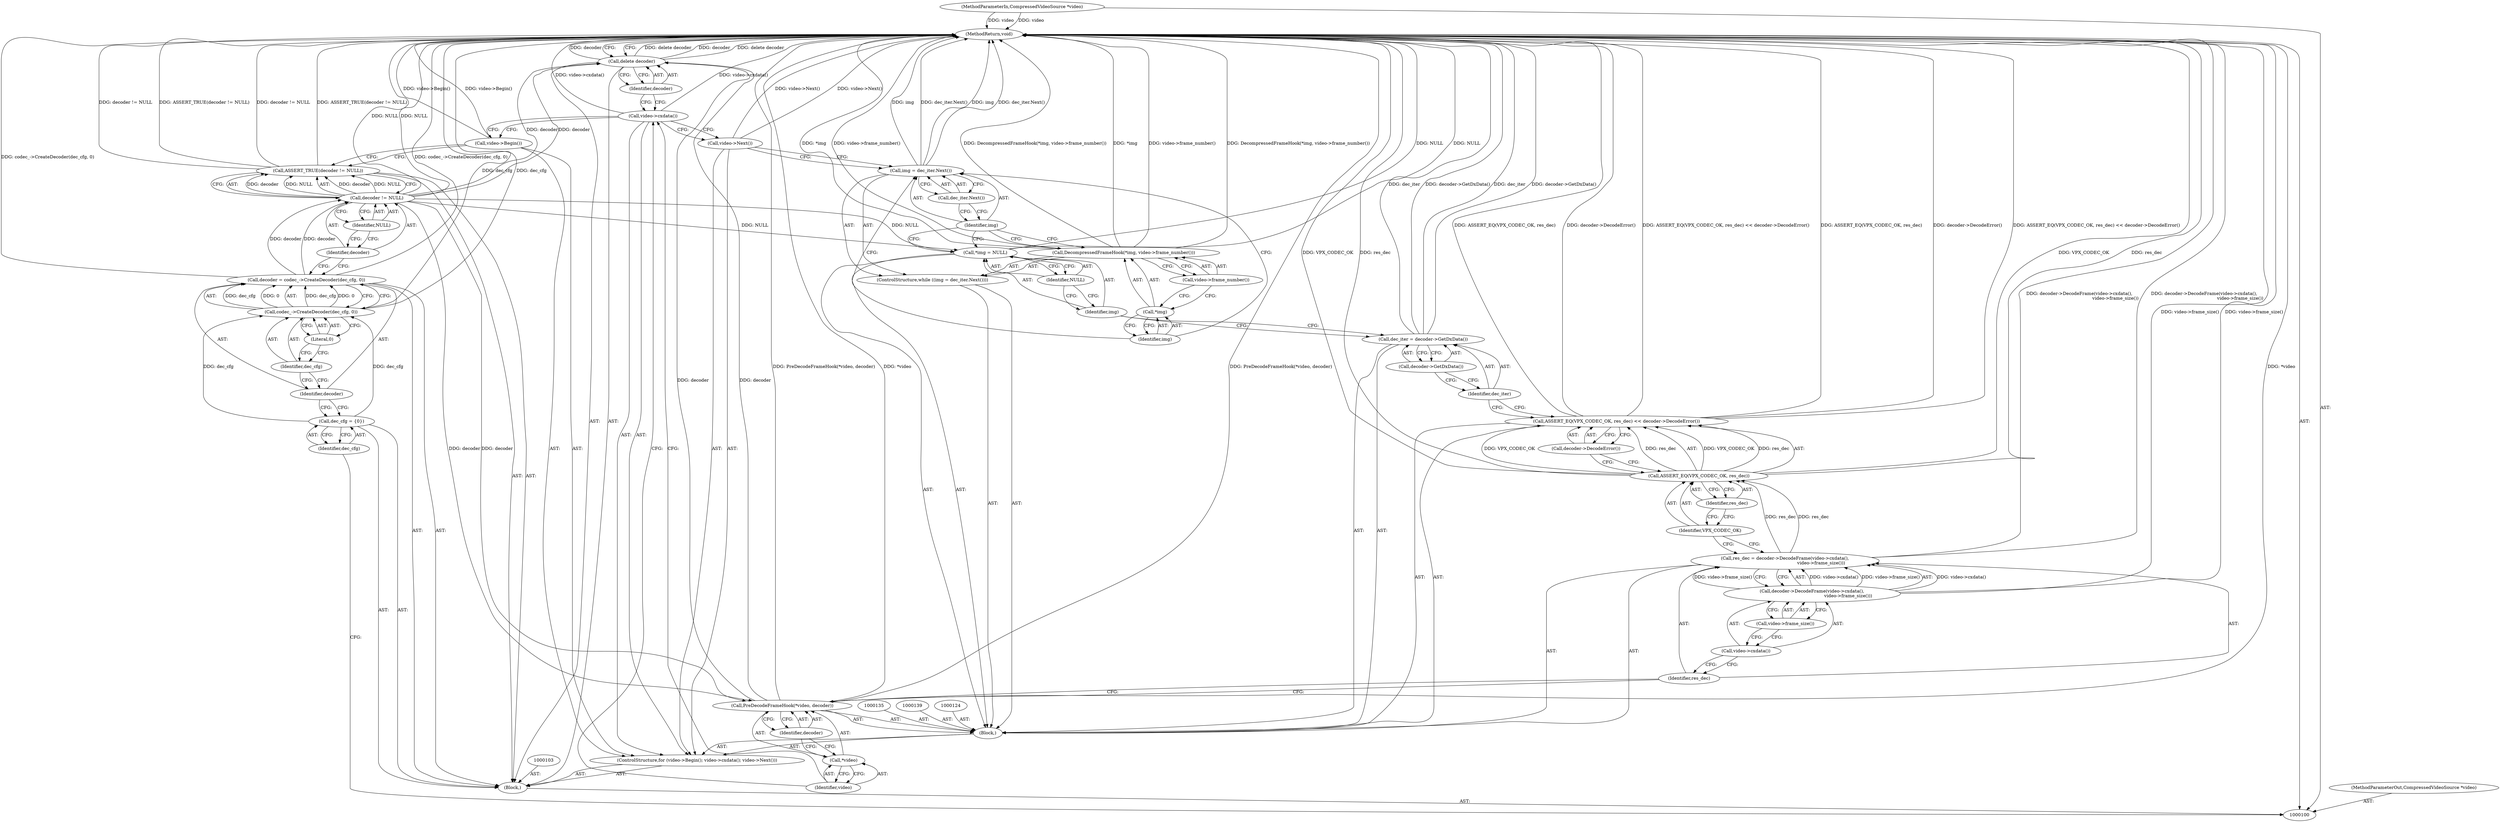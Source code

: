 digraph "1_Android_5a9753fca56f0eeb9f61e342b2fccffc364f9426_60" {
"1000153" [label="(MethodReturn,void)"];
"1000101" [label="(MethodParameterIn,CompressedVideoSource *video)"];
"1000239" [label="(MethodParameterOut,CompressedVideoSource *video)"];
"1000102" [label="(Block,)"];
"1000132" [label="(Identifier,VPX_CODEC_OK)"];
"1000133" [label="(Identifier,res_dec)"];
"1000130" [label="(Call,ASSERT_EQ(VPX_CODEC_OK, res_dec) << decoder->DecodeError())"];
"1000131" [label="(Call,ASSERT_EQ(VPX_CODEC_OK, res_dec))"];
"1000134" [label="(Call,decoder->DecodeError())"];
"1000136" [label="(Call,dec_iter = decoder->GetDxData())"];
"1000137" [label="(Identifier,dec_iter)"];
"1000138" [label="(Call,decoder->GetDxData())"];
"1000140" [label="(Call,*img = NULL)"];
"1000141" [label="(Identifier,img)"];
"1000142" [label="(Identifier,NULL)"];
"1000119" [label="(Block,)"];
"1000144" [label="(Call,img = dec_iter.Next())"];
"1000145" [label="(Identifier,img)"];
"1000146" [label="(Call,dec_iter.Next())"];
"1000143" [label="(ControlStructure,while ((img = dec_iter.Next())))"];
"1000148" [label="(Call,*img)"];
"1000149" [label="(Identifier,img)"];
"1000150" [label="(Call,video->frame_number())"];
"1000147" [label="(Call,DecompressedFrameHook(*img, video->frame_number()))"];
"1000152" [label="(Identifier,decoder)"];
"1000151" [label="(Call,delete decoder)"];
"1000104" [label="(Call,dec_cfg = {0})"];
"1000105" [label="(Identifier,dec_cfg)"];
"1000106" [label="(Call,decoder = codec_->CreateDecoder(dec_cfg, 0))"];
"1000107" [label="(Identifier,decoder)"];
"1000108" [label="(Call,codec_->CreateDecoder(dec_cfg, 0))"];
"1000109" [label="(Identifier,dec_cfg)"];
"1000110" [label="(Literal,0)"];
"1000112" [label="(Call,decoder != NULL)"];
"1000113" [label="(Identifier,decoder)"];
"1000114" [label="(Identifier,NULL)"];
"1000111" [label="(Call,ASSERT_TRUE(decoder != NULL))"];
"1000115" [label="(ControlStructure,for (video->Begin(); video->cxdata(); video->Next()))"];
"1000117" [label="(Call,video->cxdata())"];
"1000118" [label="(Call,video->Next())"];
"1000116" [label="(Call,video->Begin())"];
"1000121" [label="(Call,*video)"];
"1000122" [label="(Identifier,video)"];
"1000123" [label="(Identifier,decoder)"];
"1000120" [label="(Call,PreDecodeFrameHook(*video, decoder))"];
"1000125" [label="(Call,res_dec = decoder->DecodeFrame(video->cxdata(),\n                                                   video->frame_size()))"];
"1000126" [label="(Identifier,res_dec)"];
"1000127" [label="(Call,decoder->DecodeFrame(video->cxdata(),\n                                                   video->frame_size()))"];
"1000128" [label="(Call,video->cxdata())"];
"1000129" [label="(Call,video->frame_size())"];
"1000153" -> "1000100"  [label="AST: "];
"1000153" -> "1000151"  [label="CFG: "];
"1000117" -> "1000153"  [label="DDG: video->cxdata()"];
"1000130" -> "1000153"  [label="DDG: ASSERT_EQ(VPX_CODEC_OK, res_dec) << decoder->DecodeError()"];
"1000130" -> "1000153"  [label="DDG: ASSERT_EQ(VPX_CODEC_OK, res_dec)"];
"1000130" -> "1000153"  [label="DDG: decoder->DecodeError()"];
"1000140" -> "1000153"  [label="DDG: NULL"];
"1000106" -> "1000153"  [label="DDG: codec_->CreateDecoder(dec_cfg, 0)"];
"1000151" -> "1000153"  [label="DDG: delete decoder"];
"1000151" -> "1000153"  [label="DDG: decoder"];
"1000112" -> "1000153"  [label="DDG: NULL"];
"1000131" -> "1000153"  [label="DDG: VPX_CODEC_OK"];
"1000131" -> "1000153"  [label="DDG: res_dec"];
"1000120" -> "1000153"  [label="DDG: *video"];
"1000120" -> "1000153"  [label="DDG: PreDecodeFrameHook(*video, decoder)"];
"1000147" -> "1000153"  [label="DDG: *img"];
"1000147" -> "1000153"  [label="DDG: video->frame_number()"];
"1000147" -> "1000153"  [label="DDG: DecompressedFrameHook(*img, video->frame_number())"];
"1000125" -> "1000153"  [label="DDG: decoder->DecodeFrame(video->cxdata(),\n                                                   video->frame_size())"];
"1000118" -> "1000153"  [label="DDG: video->Next()"];
"1000136" -> "1000153"  [label="DDG: decoder->GetDxData()"];
"1000136" -> "1000153"  [label="DDG: dec_iter"];
"1000144" -> "1000153"  [label="DDG: dec_iter.Next()"];
"1000144" -> "1000153"  [label="DDG: img"];
"1000127" -> "1000153"  [label="DDG: video->frame_size()"];
"1000111" -> "1000153"  [label="DDG: decoder != NULL"];
"1000111" -> "1000153"  [label="DDG: ASSERT_TRUE(decoder != NULL)"];
"1000101" -> "1000153"  [label="DDG: video"];
"1000116" -> "1000153"  [label="DDG: video->Begin()"];
"1000108" -> "1000153"  [label="DDG: dec_cfg"];
"1000101" -> "1000100"  [label="AST: "];
"1000101" -> "1000153"  [label="DDG: video"];
"1000239" -> "1000100"  [label="AST: "];
"1000102" -> "1000100"  [label="AST: "];
"1000103" -> "1000102"  [label="AST: "];
"1000104" -> "1000102"  [label="AST: "];
"1000106" -> "1000102"  [label="AST: "];
"1000111" -> "1000102"  [label="AST: "];
"1000115" -> "1000102"  [label="AST: "];
"1000151" -> "1000102"  [label="AST: "];
"1000132" -> "1000131"  [label="AST: "];
"1000132" -> "1000125"  [label="CFG: "];
"1000133" -> "1000132"  [label="CFG: "];
"1000133" -> "1000131"  [label="AST: "];
"1000133" -> "1000132"  [label="CFG: "];
"1000131" -> "1000133"  [label="CFG: "];
"1000130" -> "1000119"  [label="AST: "];
"1000130" -> "1000134"  [label="CFG: "];
"1000131" -> "1000130"  [label="AST: "];
"1000134" -> "1000130"  [label="AST: "];
"1000137" -> "1000130"  [label="CFG: "];
"1000130" -> "1000153"  [label="DDG: ASSERT_EQ(VPX_CODEC_OK, res_dec) << decoder->DecodeError()"];
"1000130" -> "1000153"  [label="DDG: ASSERT_EQ(VPX_CODEC_OK, res_dec)"];
"1000130" -> "1000153"  [label="DDG: decoder->DecodeError()"];
"1000131" -> "1000130"  [label="DDG: VPX_CODEC_OK"];
"1000131" -> "1000130"  [label="DDG: res_dec"];
"1000131" -> "1000130"  [label="AST: "];
"1000131" -> "1000133"  [label="CFG: "];
"1000132" -> "1000131"  [label="AST: "];
"1000133" -> "1000131"  [label="AST: "];
"1000134" -> "1000131"  [label="CFG: "];
"1000131" -> "1000153"  [label="DDG: VPX_CODEC_OK"];
"1000131" -> "1000153"  [label="DDG: res_dec"];
"1000131" -> "1000130"  [label="DDG: VPX_CODEC_OK"];
"1000131" -> "1000130"  [label="DDG: res_dec"];
"1000125" -> "1000131"  [label="DDG: res_dec"];
"1000134" -> "1000130"  [label="AST: "];
"1000134" -> "1000131"  [label="CFG: "];
"1000130" -> "1000134"  [label="CFG: "];
"1000136" -> "1000119"  [label="AST: "];
"1000136" -> "1000138"  [label="CFG: "];
"1000137" -> "1000136"  [label="AST: "];
"1000138" -> "1000136"  [label="AST: "];
"1000141" -> "1000136"  [label="CFG: "];
"1000136" -> "1000153"  [label="DDG: decoder->GetDxData()"];
"1000136" -> "1000153"  [label="DDG: dec_iter"];
"1000137" -> "1000136"  [label="AST: "];
"1000137" -> "1000130"  [label="CFG: "];
"1000138" -> "1000137"  [label="CFG: "];
"1000138" -> "1000136"  [label="AST: "];
"1000138" -> "1000137"  [label="CFG: "];
"1000136" -> "1000138"  [label="CFG: "];
"1000140" -> "1000119"  [label="AST: "];
"1000140" -> "1000142"  [label="CFG: "];
"1000141" -> "1000140"  [label="AST: "];
"1000142" -> "1000140"  [label="AST: "];
"1000145" -> "1000140"  [label="CFG: "];
"1000140" -> "1000153"  [label="DDG: NULL"];
"1000112" -> "1000140"  [label="DDG: NULL"];
"1000141" -> "1000140"  [label="AST: "];
"1000141" -> "1000136"  [label="CFG: "];
"1000142" -> "1000141"  [label="CFG: "];
"1000142" -> "1000140"  [label="AST: "];
"1000142" -> "1000141"  [label="CFG: "];
"1000140" -> "1000142"  [label="CFG: "];
"1000119" -> "1000115"  [label="AST: "];
"1000120" -> "1000119"  [label="AST: "];
"1000124" -> "1000119"  [label="AST: "];
"1000125" -> "1000119"  [label="AST: "];
"1000130" -> "1000119"  [label="AST: "];
"1000135" -> "1000119"  [label="AST: "];
"1000136" -> "1000119"  [label="AST: "];
"1000139" -> "1000119"  [label="AST: "];
"1000140" -> "1000119"  [label="AST: "];
"1000143" -> "1000119"  [label="AST: "];
"1000144" -> "1000143"  [label="AST: "];
"1000144" -> "1000146"  [label="CFG: "];
"1000145" -> "1000144"  [label="AST: "];
"1000146" -> "1000144"  [label="AST: "];
"1000149" -> "1000144"  [label="CFG: "];
"1000118" -> "1000144"  [label="CFG: "];
"1000144" -> "1000153"  [label="DDG: dec_iter.Next()"];
"1000144" -> "1000153"  [label="DDG: img"];
"1000145" -> "1000144"  [label="AST: "];
"1000145" -> "1000147"  [label="CFG: "];
"1000145" -> "1000140"  [label="CFG: "];
"1000146" -> "1000145"  [label="CFG: "];
"1000146" -> "1000144"  [label="AST: "];
"1000146" -> "1000145"  [label="CFG: "];
"1000144" -> "1000146"  [label="CFG: "];
"1000143" -> "1000119"  [label="AST: "];
"1000144" -> "1000143"  [label="AST: "];
"1000147" -> "1000143"  [label="AST: "];
"1000148" -> "1000147"  [label="AST: "];
"1000148" -> "1000149"  [label="CFG: "];
"1000149" -> "1000148"  [label="AST: "];
"1000150" -> "1000148"  [label="CFG: "];
"1000149" -> "1000148"  [label="AST: "];
"1000149" -> "1000144"  [label="CFG: "];
"1000148" -> "1000149"  [label="CFG: "];
"1000150" -> "1000147"  [label="AST: "];
"1000150" -> "1000148"  [label="CFG: "];
"1000147" -> "1000150"  [label="CFG: "];
"1000147" -> "1000143"  [label="AST: "];
"1000147" -> "1000150"  [label="CFG: "];
"1000148" -> "1000147"  [label="AST: "];
"1000150" -> "1000147"  [label="AST: "];
"1000145" -> "1000147"  [label="CFG: "];
"1000147" -> "1000153"  [label="DDG: *img"];
"1000147" -> "1000153"  [label="DDG: video->frame_number()"];
"1000147" -> "1000153"  [label="DDG: DecompressedFrameHook(*img, video->frame_number())"];
"1000152" -> "1000151"  [label="AST: "];
"1000152" -> "1000117"  [label="CFG: "];
"1000151" -> "1000152"  [label="CFG: "];
"1000151" -> "1000102"  [label="AST: "];
"1000151" -> "1000152"  [label="CFG: "];
"1000152" -> "1000151"  [label="AST: "];
"1000153" -> "1000151"  [label="CFG: "];
"1000151" -> "1000153"  [label="DDG: delete decoder"];
"1000151" -> "1000153"  [label="DDG: decoder"];
"1000120" -> "1000151"  [label="DDG: decoder"];
"1000112" -> "1000151"  [label="DDG: decoder"];
"1000104" -> "1000102"  [label="AST: "];
"1000104" -> "1000105"  [label="CFG: "];
"1000105" -> "1000104"  [label="AST: "];
"1000107" -> "1000104"  [label="CFG: "];
"1000104" -> "1000108"  [label="DDG: dec_cfg"];
"1000105" -> "1000104"  [label="AST: "];
"1000105" -> "1000100"  [label="CFG: "];
"1000104" -> "1000105"  [label="CFG: "];
"1000106" -> "1000102"  [label="AST: "];
"1000106" -> "1000108"  [label="CFG: "];
"1000107" -> "1000106"  [label="AST: "];
"1000108" -> "1000106"  [label="AST: "];
"1000113" -> "1000106"  [label="CFG: "];
"1000106" -> "1000153"  [label="DDG: codec_->CreateDecoder(dec_cfg, 0)"];
"1000108" -> "1000106"  [label="DDG: dec_cfg"];
"1000108" -> "1000106"  [label="DDG: 0"];
"1000106" -> "1000112"  [label="DDG: decoder"];
"1000107" -> "1000106"  [label="AST: "];
"1000107" -> "1000104"  [label="CFG: "];
"1000109" -> "1000107"  [label="CFG: "];
"1000108" -> "1000106"  [label="AST: "];
"1000108" -> "1000110"  [label="CFG: "];
"1000109" -> "1000108"  [label="AST: "];
"1000110" -> "1000108"  [label="AST: "];
"1000106" -> "1000108"  [label="CFG: "];
"1000108" -> "1000153"  [label="DDG: dec_cfg"];
"1000108" -> "1000106"  [label="DDG: dec_cfg"];
"1000108" -> "1000106"  [label="DDG: 0"];
"1000104" -> "1000108"  [label="DDG: dec_cfg"];
"1000109" -> "1000108"  [label="AST: "];
"1000109" -> "1000107"  [label="CFG: "];
"1000110" -> "1000109"  [label="CFG: "];
"1000110" -> "1000108"  [label="AST: "];
"1000110" -> "1000109"  [label="CFG: "];
"1000108" -> "1000110"  [label="CFG: "];
"1000112" -> "1000111"  [label="AST: "];
"1000112" -> "1000114"  [label="CFG: "];
"1000113" -> "1000112"  [label="AST: "];
"1000114" -> "1000112"  [label="AST: "];
"1000111" -> "1000112"  [label="CFG: "];
"1000112" -> "1000153"  [label="DDG: NULL"];
"1000112" -> "1000111"  [label="DDG: decoder"];
"1000112" -> "1000111"  [label="DDG: NULL"];
"1000106" -> "1000112"  [label="DDG: decoder"];
"1000112" -> "1000120"  [label="DDG: decoder"];
"1000112" -> "1000140"  [label="DDG: NULL"];
"1000112" -> "1000151"  [label="DDG: decoder"];
"1000113" -> "1000112"  [label="AST: "];
"1000113" -> "1000106"  [label="CFG: "];
"1000114" -> "1000113"  [label="CFG: "];
"1000114" -> "1000112"  [label="AST: "];
"1000114" -> "1000113"  [label="CFG: "];
"1000112" -> "1000114"  [label="CFG: "];
"1000111" -> "1000102"  [label="AST: "];
"1000111" -> "1000112"  [label="CFG: "];
"1000112" -> "1000111"  [label="AST: "];
"1000116" -> "1000111"  [label="CFG: "];
"1000111" -> "1000153"  [label="DDG: decoder != NULL"];
"1000111" -> "1000153"  [label="DDG: ASSERT_TRUE(decoder != NULL)"];
"1000112" -> "1000111"  [label="DDG: decoder"];
"1000112" -> "1000111"  [label="DDG: NULL"];
"1000115" -> "1000102"  [label="AST: "];
"1000116" -> "1000115"  [label="AST: "];
"1000117" -> "1000115"  [label="AST: "];
"1000118" -> "1000115"  [label="AST: "];
"1000119" -> "1000115"  [label="AST: "];
"1000117" -> "1000115"  [label="AST: "];
"1000117" -> "1000116"  [label="CFG: "];
"1000117" -> "1000118"  [label="CFG: "];
"1000122" -> "1000117"  [label="CFG: "];
"1000152" -> "1000117"  [label="CFG: "];
"1000117" -> "1000153"  [label="DDG: video->cxdata()"];
"1000118" -> "1000115"  [label="AST: "];
"1000118" -> "1000144"  [label="CFG: "];
"1000117" -> "1000118"  [label="CFG: "];
"1000118" -> "1000153"  [label="DDG: video->Next()"];
"1000116" -> "1000115"  [label="AST: "];
"1000116" -> "1000111"  [label="CFG: "];
"1000117" -> "1000116"  [label="CFG: "];
"1000116" -> "1000153"  [label="DDG: video->Begin()"];
"1000121" -> "1000120"  [label="AST: "];
"1000121" -> "1000122"  [label="CFG: "];
"1000122" -> "1000121"  [label="AST: "];
"1000123" -> "1000121"  [label="CFG: "];
"1000122" -> "1000121"  [label="AST: "];
"1000122" -> "1000117"  [label="CFG: "];
"1000121" -> "1000122"  [label="CFG: "];
"1000123" -> "1000120"  [label="AST: "];
"1000123" -> "1000121"  [label="CFG: "];
"1000120" -> "1000123"  [label="CFG: "];
"1000120" -> "1000119"  [label="AST: "];
"1000120" -> "1000123"  [label="CFG: "];
"1000121" -> "1000120"  [label="AST: "];
"1000123" -> "1000120"  [label="AST: "];
"1000126" -> "1000120"  [label="CFG: "];
"1000120" -> "1000153"  [label="DDG: *video"];
"1000120" -> "1000153"  [label="DDG: PreDecodeFrameHook(*video, decoder)"];
"1000112" -> "1000120"  [label="DDG: decoder"];
"1000120" -> "1000151"  [label="DDG: decoder"];
"1000125" -> "1000119"  [label="AST: "];
"1000125" -> "1000127"  [label="CFG: "];
"1000126" -> "1000125"  [label="AST: "];
"1000127" -> "1000125"  [label="AST: "];
"1000132" -> "1000125"  [label="CFG: "];
"1000125" -> "1000153"  [label="DDG: decoder->DecodeFrame(video->cxdata(),\n                                                   video->frame_size())"];
"1000127" -> "1000125"  [label="DDG: video->cxdata()"];
"1000127" -> "1000125"  [label="DDG: video->frame_size()"];
"1000125" -> "1000131"  [label="DDG: res_dec"];
"1000126" -> "1000125"  [label="AST: "];
"1000126" -> "1000120"  [label="CFG: "];
"1000128" -> "1000126"  [label="CFG: "];
"1000127" -> "1000125"  [label="AST: "];
"1000127" -> "1000129"  [label="CFG: "];
"1000128" -> "1000127"  [label="AST: "];
"1000129" -> "1000127"  [label="AST: "];
"1000125" -> "1000127"  [label="CFG: "];
"1000127" -> "1000153"  [label="DDG: video->frame_size()"];
"1000127" -> "1000125"  [label="DDG: video->cxdata()"];
"1000127" -> "1000125"  [label="DDG: video->frame_size()"];
"1000128" -> "1000127"  [label="AST: "];
"1000128" -> "1000126"  [label="CFG: "];
"1000129" -> "1000128"  [label="CFG: "];
"1000129" -> "1000127"  [label="AST: "];
"1000129" -> "1000128"  [label="CFG: "];
"1000127" -> "1000129"  [label="CFG: "];
}
